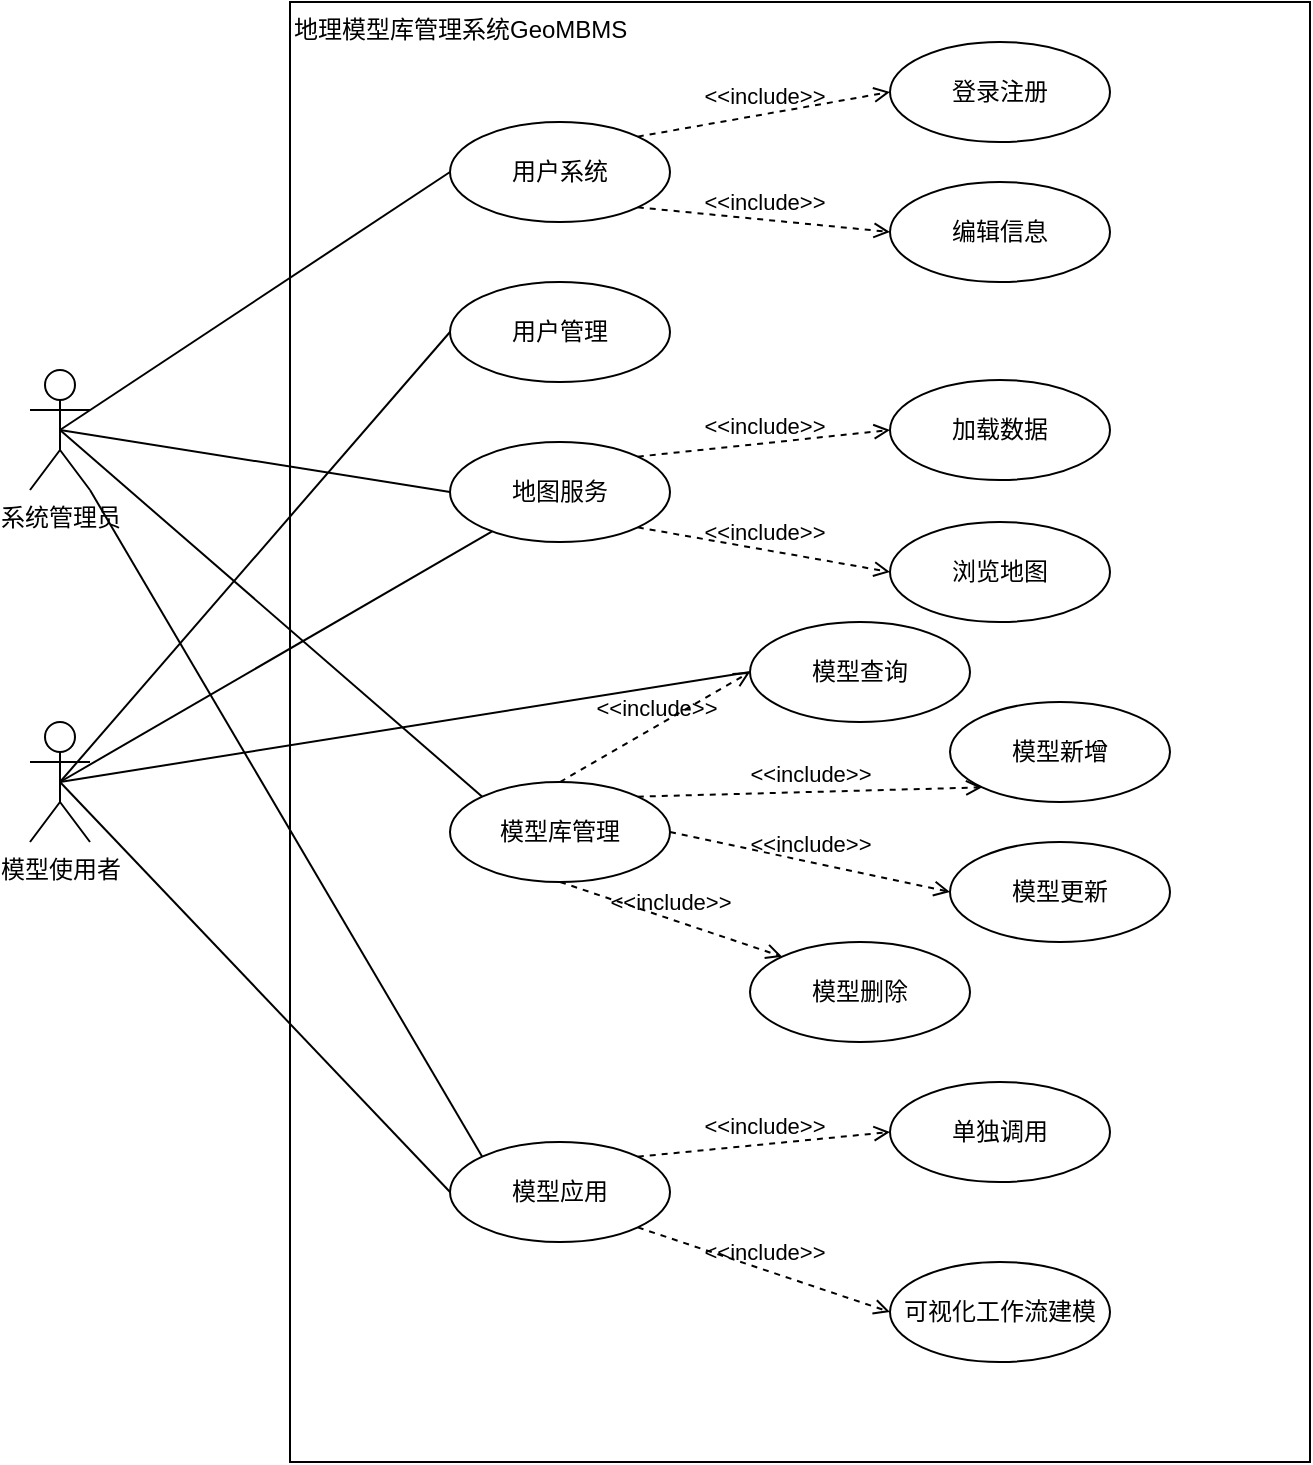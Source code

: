<mxfile version="21.2.9" type="github">
  <diagram id="prtHgNgQTEPvFCAcTncT" name="Page-1">
    <mxGraphModel dx="1050" dy="549" grid="1" gridSize="10" guides="1" tooltips="1" connect="1" arrows="1" fold="1" page="1" pageScale="1" pageWidth="827" pageHeight="1169" math="0" shadow="0">
      <root>
        <mxCell id="0" />
        <mxCell id="1" parent="0" />
        <mxCell id="aq9LhDQsss7H8aGWOLQn-19" value="地理模型库管理系统GeoMBMS" style="rounded=0;whiteSpace=wrap;html=1;align=left;verticalAlign=top;" vertex="1" parent="1">
          <mxGeometry x="190" y="350" width="510" height="730" as="geometry" />
        </mxCell>
        <mxCell id="aq9LhDQsss7H8aGWOLQn-24" style="rounded=0;orthogonalLoop=1;jettySize=auto;html=1;exitX=0.5;exitY=0.5;exitDx=0;exitDy=0;exitPerimeter=0;entryX=0;entryY=0.5;entryDx=0;entryDy=0;endArrow=none;endFill=0;" edge="1" parent="1" source="aq9LhDQsss7H8aGWOLQn-1" target="aq9LhDQsss7H8aGWOLQn-7">
          <mxGeometry relative="1" as="geometry" />
        </mxCell>
        <mxCell id="aq9LhDQsss7H8aGWOLQn-31" style="edgeStyle=none;shape=connector;rounded=0;orthogonalLoop=1;jettySize=auto;html=1;entryX=0;entryY=0;entryDx=0;entryDy=0;labelBackgroundColor=default;strokeColor=default;fontFamily=Helvetica;fontSize=11;fontColor=default;endArrow=none;endFill=0;exitX=0.5;exitY=0.5;exitDx=0;exitDy=0;exitPerimeter=0;" edge="1" parent="1" source="aq9LhDQsss7H8aGWOLQn-1" target="aq9LhDQsss7H8aGWOLQn-13">
          <mxGeometry relative="1" as="geometry" />
        </mxCell>
        <mxCell id="aq9LhDQsss7H8aGWOLQn-32" style="edgeStyle=none;shape=connector;rounded=0;orthogonalLoop=1;jettySize=auto;html=1;exitX=1;exitY=1;exitDx=0;exitDy=0;exitPerimeter=0;entryX=0;entryY=0;entryDx=0;entryDy=0;labelBackgroundColor=default;strokeColor=default;fontFamily=Helvetica;fontSize=11;fontColor=default;endArrow=none;endFill=0;" edge="1" parent="1" source="aq9LhDQsss7H8aGWOLQn-1" target="aq9LhDQsss7H8aGWOLQn-18">
          <mxGeometry relative="1" as="geometry" />
        </mxCell>
        <mxCell id="aq9LhDQsss7H8aGWOLQn-1" value="系统管理员" style="shape=umlActor;verticalLabelPosition=bottom;verticalAlign=top;html=1;" vertex="1" parent="1">
          <mxGeometry x="60" y="534" width="30" height="60" as="geometry" />
        </mxCell>
        <mxCell id="aq9LhDQsss7H8aGWOLQn-33" style="edgeStyle=none;shape=connector;rounded=0;orthogonalLoop=1;jettySize=auto;html=1;exitX=0.5;exitY=0.5;exitDx=0;exitDy=0;exitPerimeter=0;entryX=0;entryY=0.5;entryDx=0;entryDy=0;labelBackgroundColor=default;strokeColor=default;fontFamily=Helvetica;fontSize=11;fontColor=default;endArrow=none;endFill=0;" edge="1" parent="1" source="aq9LhDQsss7H8aGWOLQn-2" target="aq9LhDQsss7H8aGWOLQn-51">
          <mxGeometry relative="1" as="geometry" />
        </mxCell>
        <mxCell id="aq9LhDQsss7H8aGWOLQn-35" style="edgeStyle=none;shape=connector;rounded=0;orthogonalLoop=1;jettySize=auto;html=1;exitX=0.5;exitY=0.5;exitDx=0;exitDy=0;exitPerimeter=0;labelBackgroundColor=default;strokeColor=default;fontFamily=Helvetica;fontSize=11;fontColor=default;endArrow=none;endFill=0;" edge="1" parent="1" source="aq9LhDQsss7H8aGWOLQn-2" target="aq9LhDQsss7H8aGWOLQn-10">
          <mxGeometry relative="1" as="geometry" />
        </mxCell>
        <mxCell id="aq9LhDQsss7H8aGWOLQn-37" style="edgeStyle=none;shape=connector;rounded=0;orthogonalLoop=1;jettySize=auto;html=1;exitX=0.5;exitY=0.5;exitDx=0;exitDy=0;exitPerimeter=0;entryX=0;entryY=0.5;entryDx=0;entryDy=0;labelBackgroundColor=default;strokeColor=default;fontFamily=Helvetica;fontSize=11;fontColor=default;endArrow=none;endFill=0;" edge="1" parent="1" source="aq9LhDQsss7H8aGWOLQn-2" target="aq9LhDQsss7H8aGWOLQn-18">
          <mxGeometry relative="1" as="geometry" />
        </mxCell>
        <mxCell id="aq9LhDQsss7H8aGWOLQn-50" style="edgeStyle=none;shape=connector;rounded=0;orthogonalLoop=1;jettySize=auto;html=1;exitX=0.5;exitY=0.5;exitDx=0;exitDy=0;exitPerimeter=0;entryX=0;entryY=0.5;entryDx=0;entryDy=0;labelBackgroundColor=default;strokeColor=default;fontFamily=Helvetica;fontSize=11;fontColor=default;endArrow=none;endFill=0;" edge="1" parent="1" source="aq9LhDQsss7H8aGWOLQn-2" target="aq9LhDQsss7H8aGWOLQn-15">
          <mxGeometry relative="1" as="geometry" />
        </mxCell>
        <mxCell id="aq9LhDQsss7H8aGWOLQn-2" value="模型使用者" style="shape=umlActor;verticalLabelPosition=bottom;verticalAlign=top;html=1;" vertex="1" parent="1">
          <mxGeometry x="60" y="710" width="30" height="60" as="geometry" />
        </mxCell>
        <mxCell id="aq9LhDQsss7H8aGWOLQn-7" value="用户系统" style="ellipse;whiteSpace=wrap;html=1;" vertex="1" parent="1">
          <mxGeometry x="270" y="410" width="110" height="50" as="geometry" />
        </mxCell>
        <mxCell id="aq9LhDQsss7H8aGWOLQn-8" value="登录注册" style="ellipse;whiteSpace=wrap;html=1;" vertex="1" parent="1">
          <mxGeometry x="490" y="370" width="110" height="50" as="geometry" />
        </mxCell>
        <mxCell id="aq9LhDQsss7H8aGWOLQn-9" value="编辑信息" style="ellipse;whiteSpace=wrap;html=1;" vertex="1" parent="1">
          <mxGeometry x="490" y="440" width="110" height="50" as="geometry" />
        </mxCell>
        <mxCell id="aq9LhDQsss7H8aGWOLQn-10" value="地图服务" style="ellipse;whiteSpace=wrap;html=1;" vertex="1" parent="1">
          <mxGeometry x="270" y="570" width="110" height="50" as="geometry" />
        </mxCell>
        <mxCell id="aq9LhDQsss7H8aGWOLQn-11" value="加载数据" style="ellipse;whiteSpace=wrap;html=1;" vertex="1" parent="1">
          <mxGeometry x="490" y="539" width="110" height="50" as="geometry" />
        </mxCell>
        <mxCell id="aq9LhDQsss7H8aGWOLQn-12" value="浏览地图" style="ellipse;whiteSpace=wrap;html=1;" vertex="1" parent="1">
          <mxGeometry x="490" y="610" width="110" height="50" as="geometry" />
        </mxCell>
        <mxCell id="aq9LhDQsss7H8aGWOLQn-13" value="模型库管理" style="ellipse;whiteSpace=wrap;html=1;" vertex="1" parent="1">
          <mxGeometry x="270" y="740" width="110" height="50" as="geometry" />
        </mxCell>
        <mxCell id="aq9LhDQsss7H8aGWOLQn-14" value="模型新增" style="ellipse;whiteSpace=wrap;html=1;" vertex="1" parent="1">
          <mxGeometry x="520" y="700" width="110" height="50" as="geometry" />
        </mxCell>
        <mxCell id="aq9LhDQsss7H8aGWOLQn-15" value="模型查询" style="ellipse;whiteSpace=wrap;html=1;" vertex="1" parent="1">
          <mxGeometry x="420" y="660" width="110" height="50" as="geometry" />
        </mxCell>
        <mxCell id="aq9LhDQsss7H8aGWOLQn-16" value="模型更新" style="ellipse;whiteSpace=wrap;html=1;" vertex="1" parent="1">
          <mxGeometry x="520" y="770" width="110" height="50" as="geometry" />
        </mxCell>
        <mxCell id="aq9LhDQsss7H8aGWOLQn-17" value="模型删除" style="ellipse;whiteSpace=wrap;html=1;" vertex="1" parent="1">
          <mxGeometry x="420" y="820" width="110" height="50" as="geometry" />
        </mxCell>
        <mxCell id="aq9LhDQsss7H8aGWOLQn-18" value="模型应用" style="ellipse;whiteSpace=wrap;html=1;" vertex="1" parent="1">
          <mxGeometry x="270" y="920" width="110" height="50" as="geometry" />
        </mxCell>
        <mxCell id="aq9LhDQsss7H8aGWOLQn-22" value="单独调用" style="ellipse;whiteSpace=wrap;html=1;" vertex="1" parent="1">
          <mxGeometry x="490" y="890" width="110" height="50" as="geometry" />
        </mxCell>
        <mxCell id="aq9LhDQsss7H8aGWOLQn-23" value="可视化工作流建模" style="ellipse;whiteSpace=wrap;html=1;" vertex="1" parent="1">
          <mxGeometry x="490" y="980" width="110" height="50" as="geometry" />
        </mxCell>
        <mxCell id="aq9LhDQsss7H8aGWOLQn-29" style="rounded=0;orthogonalLoop=1;jettySize=auto;html=1;exitX=0.5;exitY=0.5;exitDx=0;exitDy=0;exitPerimeter=0;entryX=0;entryY=0.5;entryDx=0;entryDy=0;endArrow=none;endFill=0;" edge="1" parent="1" source="aq9LhDQsss7H8aGWOLQn-1" target="aq9LhDQsss7H8aGWOLQn-10">
          <mxGeometry relative="1" as="geometry">
            <mxPoint x="130" y="520" as="sourcePoint" />
            <mxPoint x="280" y="475" as="targetPoint" />
          </mxGeometry>
        </mxCell>
        <mxCell id="aq9LhDQsss7H8aGWOLQn-39" value="&amp;lt;&amp;lt;include&amp;gt;&amp;gt;" style="html=1;verticalAlign=bottom;labelBackgroundColor=none;endArrow=open;endFill=0;dashed=1;rounded=0;strokeColor=default;fontFamily=Helvetica;fontSize=11;fontColor=default;shape=connector;exitX=1;exitY=0;exitDx=0;exitDy=0;entryX=0;entryY=0.5;entryDx=0;entryDy=0;" edge="1" parent="1" source="aq9LhDQsss7H8aGWOLQn-7" target="aq9LhDQsss7H8aGWOLQn-8">
          <mxGeometry width="160" relative="1" as="geometry">
            <mxPoint x="390" y="480" as="sourcePoint" />
            <mxPoint x="550" y="480" as="targetPoint" />
          </mxGeometry>
        </mxCell>
        <mxCell id="aq9LhDQsss7H8aGWOLQn-41" value="&amp;lt;&amp;lt;include&amp;gt;&amp;gt;" style="html=1;verticalAlign=bottom;labelBackgroundColor=none;endArrow=open;endFill=0;dashed=1;rounded=0;strokeColor=default;fontFamily=Helvetica;fontSize=11;fontColor=default;shape=connector;exitX=1;exitY=1;exitDx=0;exitDy=0;entryX=0;entryY=0.5;entryDx=0;entryDy=0;" edge="1" parent="1" source="aq9LhDQsss7H8aGWOLQn-7" target="aq9LhDQsss7H8aGWOLQn-9">
          <mxGeometry width="160" relative="1" as="geometry">
            <mxPoint x="390" y="480" as="sourcePoint" />
            <mxPoint x="550" y="480" as="targetPoint" />
          </mxGeometry>
        </mxCell>
        <mxCell id="aq9LhDQsss7H8aGWOLQn-42" value="&amp;lt;&amp;lt;include&amp;gt;&amp;gt;" style="html=1;verticalAlign=bottom;labelBackgroundColor=none;endArrow=open;endFill=0;dashed=1;rounded=0;strokeColor=default;fontFamily=Helvetica;fontSize=11;fontColor=default;shape=connector;exitX=1;exitY=0;exitDx=0;exitDy=0;entryX=0;entryY=0.5;entryDx=0;entryDy=0;" edge="1" parent="1" source="aq9LhDQsss7H8aGWOLQn-10" target="aq9LhDQsss7H8aGWOLQn-11">
          <mxGeometry width="160" relative="1" as="geometry">
            <mxPoint x="390" y="660" as="sourcePoint" />
            <mxPoint x="550" y="660" as="targetPoint" />
          </mxGeometry>
        </mxCell>
        <mxCell id="aq9LhDQsss7H8aGWOLQn-43" value="&amp;lt;&amp;lt;include&amp;gt;&amp;gt;" style="html=1;verticalAlign=bottom;labelBackgroundColor=none;endArrow=open;endFill=0;dashed=1;rounded=0;strokeColor=default;fontFamily=Helvetica;fontSize=11;fontColor=default;shape=connector;exitX=1;exitY=1;exitDx=0;exitDy=0;entryX=0;entryY=0.5;entryDx=0;entryDy=0;" edge="1" parent="1" source="aq9LhDQsss7H8aGWOLQn-10" target="aq9LhDQsss7H8aGWOLQn-12">
          <mxGeometry width="160" relative="1" as="geometry">
            <mxPoint x="390" y="660" as="sourcePoint" />
            <mxPoint x="550" y="660" as="targetPoint" />
          </mxGeometry>
        </mxCell>
        <mxCell id="aq9LhDQsss7H8aGWOLQn-44" value="&amp;lt;&amp;lt;include&amp;gt;&amp;gt;" style="html=1;verticalAlign=bottom;labelBackgroundColor=none;endArrow=open;endFill=0;dashed=1;rounded=0;strokeColor=default;fontFamily=Helvetica;fontSize=11;fontColor=default;shape=connector;exitX=1;exitY=0;exitDx=0;exitDy=0;entryX=0;entryY=1;entryDx=0;entryDy=0;" edge="1" parent="1" source="aq9LhDQsss7H8aGWOLQn-13" target="aq9LhDQsss7H8aGWOLQn-14">
          <mxGeometry width="160" relative="1" as="geometry">
            <mxPoint x="390" y="900" as="sourcePoint" />
            <mxPoint x="550" y="900" as="targetPoint" />
          </mxGeometry>
        </mxCell>
        <mxCell id="aq9LhDQsss7H8aGWOLQn-45" value="&amp;lt;&amp;lt;include&amp;gt;&amp;gt;" style="html=1;verticalAlign=bottom;labelBackgroundColor=none;endArrow=open;endFill=0;dashed=1;rounded=0;strokeColor=default;fontFamily=Helvetica;fontSize=11;fontColor=default;shape=connector;exitX=0.5;exitY=0;exitDx=0;exitDy=0;entryX=0;entryY=0.5;entryDx=0;entryDy=0;" edge="1" parent="1" source="aq9LhDQsss7H8aGWOLQn-13" target="aq9LhDQsss7H8aGWOLQn-15">
          <mxGeometry x="0.005" width="160" relative="1" as="geometry">
            <mxPoint x="390" y="900" as="sourcePoint" />
            <mxPoint x="550" y="900" as="targetPoint" />
            <mxPoint as="offset" />
          </mxGeometry>
        </mxCell>
        <mxCell id="aq9LhDQsss7H8aGWOLQn-46" value="&amp;lt;&amp;lt;include&amp;gt;&amp;gt;" style="html=1;verticalAlign=bottom;labelBackgroundColor=none;endArrow=open;endFill=0;dashed=1;rounded=0;strokeColor=default;fontFamily=Helvetica;fontSize=11;fontColor=default;shape=connector;exitX=1;exitY=0.5;exitDx=0;exitDy=0;entryX=0;entryY=0.5;entryDx=0;entryDy=0;" edge="1" parent="1" source="aq9LhDQsss7H8aGWOLQn-13" target="aq9LhDQsss7H8aGWOLQn-16">
          <mxGeometry width="160" relative="1" as="geometry">
            <mxPoint x="390" y="900" as="sourcePoint" />
            <mxPoint x="550" y="900" as="targetPoint" />
          </mxGeometry>
        </mxCell>
        <mxCell id="aq9LhDQsss7H8aGWOLQn-47" value="&amp;lt;&amp;lt;include&amp;gt;&amp;gt;" style="html=1;verticalAlign=bottom;labelBackgroundColor=none;endArrow=open;endFill=0;dashed=1;rounded=0;strokeColor=default;fontFamily=Helvetica;fontSize=11;fontColor=default;shape=connector;exitX=0.5;exitY=1;exitDx=0;exitDy=0;entryX=0;entryY=0;entryDx=0;entryDy=0;" edge="1" parent="1" source="aq9LhDQsss7H8aGWOLQn-13" target="aq9LhDQsss7H8aGWOLQn-17">
          <mxGeometry width="160" relative="1" as="geometry">
            <mxPoint x="390" y="900" as="sourcePoint" />
            <mxPoint x="550" y="900" as="targetPoint" />
          </mxGeometry>
        </mxCell>
        <mxCell id="aq9LhDQsss7H8aGWOLQn-48" value="&amp;lt;&amp;lt;include&amp;gt;&amp;gt;" style="html=1;verticalAlign=bottom;labelBackgroundColor=none;endArrow=open;endFill=0;dashed=1;rounded=0;strokeColor=default;fontFamily=Helvetica;fontSize=11;fontColor=default;shape=connector;exitX=1;exitY=0;exitDx=0;exitDy=0;entryX=0;entryY=0.5;entryDx=0;entryDy=0;" edge="1" parent="1" source="aq9LhDQsss7H8aGWOLQn-18" target="aq9LhDQsss7H8aGWOLQn-22">
          <mxGeometry width="160" relative="1" as="geometry">
            <mxPoint x="390" y="900" as="sourcePoint" />
            <mxPoint x="550" y="900" as="targetPoint" />
          </mxGeometry>
        </mxCell>
        <mxCell id="aq9LhDQsss7H8aGWOLQn-49" value="&amp;lt;&amp;lt;include&amp;gt;&amp;gt;" style="html=1;verticalAlign=bottom;labelBackgroundColor=none;endArrow=open;endFill=0;dashed=1;rounded=0;strokeColor=default;fontFamily=Helvetica;fontSize=11;fontColor=default;shape=connector;exitX=1;exitY=1;exitDx=0;exitDy=0;entryX=0;entryY=0.5;entryDx=0;entryDy=0;" edge="1" parent="1" source="aq9LhDQsss7H8aGWOLQn-18" target="aq9LhDQsss7H8aGWOLQn-23">
          <mxGeometry width="160" relative="1" as="geometry">
            <mxPoint x="390" y="900" as="sourcePoint" />
            <mxPoint x="550" y="900" as="targetPoint" />
          </mxGeometry>
        </mxCell>
        <mxCell id="aq9LhDQsss7H8aGWOLQn-51" value="用户管理" style="ellipse;whiteSpace=wrap;html=1;" vertex="1" parent="1">
          <mxGeometry x="270" y="490" width="110" height="50" as="geometry" />
        </mxCell>
      </root>
    </mxGraphModel>
  </diagram>
</mxfile>
